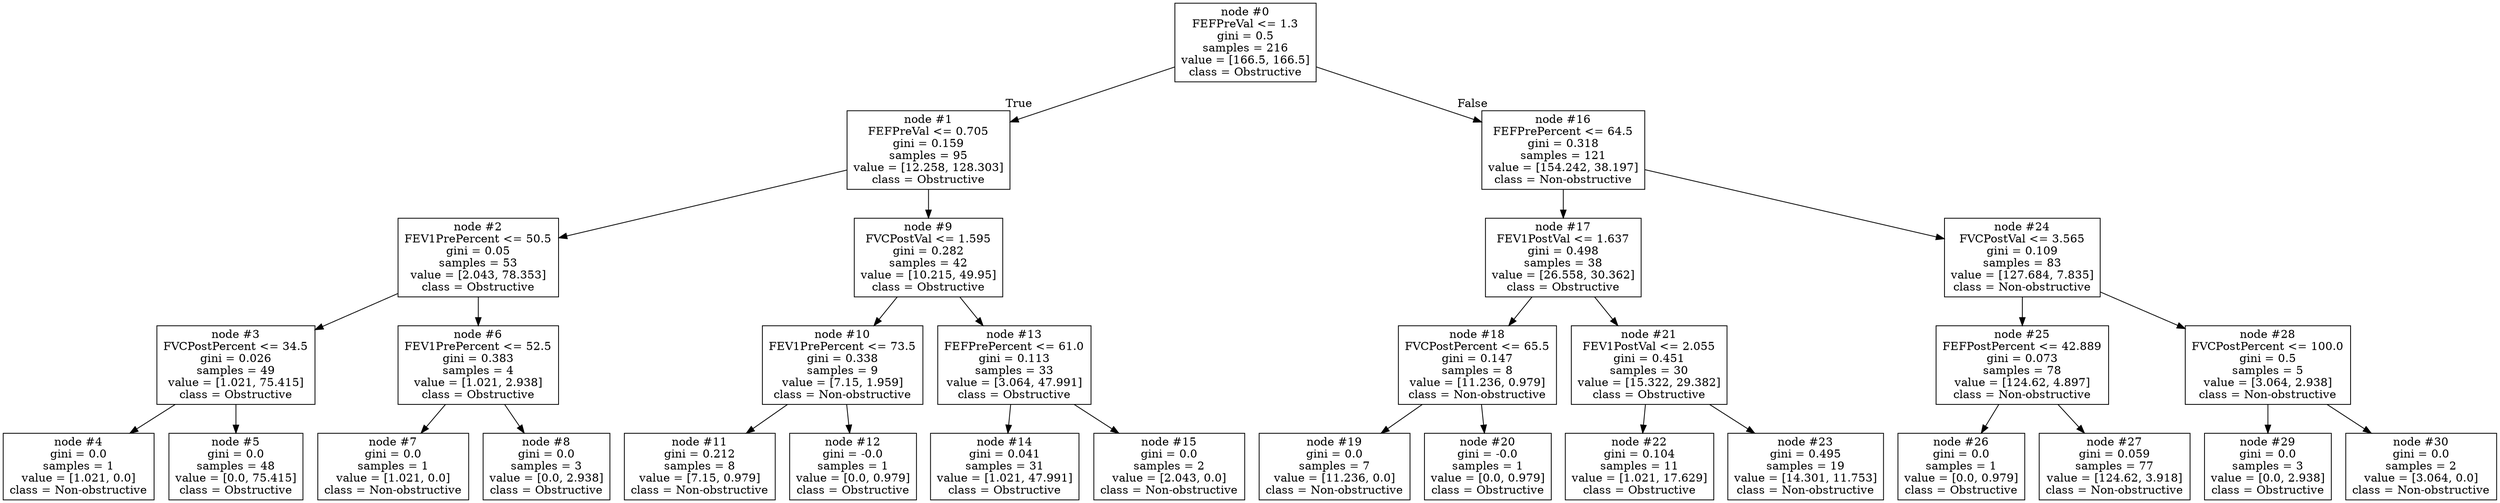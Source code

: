 digraph Tree {
node [shape=box] ;
0 [label="node #0\nFEFPreVal <= 1.3\ngini = 0.5\nsamples = 216\nvalue = [166.5, 166.5]\nclass = Obstructive"] ;
1 [label="node #1\nFEFPreVal <= 0.705\ngini = 0.159\nsamples = 95\nvalue = [12.258, 128.303]\nclass = Obstructive"] ;
0 -> 1 [labeldistance=2.5, labelangle=45, headlabel="True"] ;
2 [label="node #2\nFEV1PrePercent <= 50.5\ngini = 0.05\nsamples = 53\nvalue = [2.043, 78.353]\nclass = Obstructive"] ;
1 -> 2 ;
3 [label="node #3\nFVCPostPercent <= 34.5\ngini = 0.026\nsamples = 49\nvalue = [1.021, 75.415]\nclass = Obstructive"] ;
2 -> 3 ;
4 [label="node #4\ngini = 0.0\nsamples = 1\nvalue = [1.021, 0.0]\nclass = Non-obstructive"] ;
3 -> 4 ;
5 [label="node #5\ngini = 0.0\nsamples = 48\nvalue = [0.0, 75.415]\nclass = Obstructive"] ;
3 -> 5 ;
6 [label="node #6\nFEV1PrePercent <= 52.5\ngini = 0.383\nsamples = 4\nvalue = [1.021, 2.938]\nclass = Obstructive"] ;
2 -> 6 ;
7 [label="node #7\ngini = 0.0\nsamples = 1\nvalue = [1.021, 0.0]\nclass = Non-obstructive"] ;
6 -> 7 ;
8 [label="node #8\ngini = 0.0\nsamples = 3\nvalue = [0.0, 2.938]\nclass = Obstructive"] ;
6 -> 8 ;
9 [label="node #9\nFVCPostVal <= 1.595\ngini = 0.282\nsamples = 42\nvalue = [10.215, 49.95]\nclass = Obstructive"] ;
1 -> 9 ;
10 [label="node #10\nFEV1PrePercent <= 73.5\ngini = 0.338\nsamples = 9\nvalue = [7.15, 1.959]\nclass = Non-obstructive"] ;
9 -> 10 ;
11 [label="node #11\ngini = 0.212\nsamples = 8\nvalue = [7.15, 0.979]\nclass = Non-obstructive"] ;
10 -> 11 ;
12 [label="node #12\ngini = -0.0\nsamples = 1\nvalue = [0.0, 0.979]\nclass = Obstructive"] ;
10 -> 12 ;
13 [label="node #13\nFEFPrePercent <= 61.0\ngini = 0.113\nsamples = 33\nvalue = [3.064, 47.991]\nclass = Obstructive"] ;
9 -> 13 ;
14 [label="node #14\ngini = 0.041\nsamples = 31\nvalue = [1.021, 47.991]\nclass = Obstructive"] ;
13 -> 14 ;
15 [label="node #15\ngini = 0.0\nsamples = 2\nvalue = [2.043, 0.0]\nclass = Non-obstructive"] ;
13 -> 15 ;
16 [label="node #16\nFEFPrePercent <= 64.5\ngini = 0.318\nsamples = 121\nvalue = [154.242, 38.197]\nclass = Non-obstructive"] ;
0 -> 16 [labeldistance=2.5, labelangle=-45, headlabel="False"] ;
17 [label="node #17\nFEV1PostVal <= 1.637\ngini = 0.498\nsamples = 38\nvalue = [26.558, 30.362]\nclass = Obstructive"] ;
16 -> 17 ;
18 [label="node #18\nFVCPostPercent <= 65.5\ngini = 0.147\nsamples = 8\nvalue = [11.236, 0.979]\nclass = Non-obstructive"] ;
17 -> 18 ;
19 [label="node #19\ngini = 0.0\nsamples = 7\nvalue = [11.236, 0.0]\nclass = Non-obstructive"] ;
18 -> 19 ;
20 [label="node #20\ngini = -0.0\nsamples = 1\nvalue = [0.0, 0.979]\nclass = Obstructive"] ;
18 -> 20 ;
21 [label="node #21\nFEV1PostVal <= 2.055\ngini = 0.451\nsamples = 30\nvalue = [15.322, 29.382]\nclass = Obstructive"] ;
17 -> 21 ;
22 [label="node #22\ngini = 0.104\nsamples = 11\nvalue = [1.021, 17.629]\nclass = Obstructive"] ;
21 -> 22 ;
23 [label="node #23\ngini = 0.495\nsamples = 19\nvalue = [14.301, 11.753]\nclass = Non-obstructive"] ;
21 -> 23 ;
24 [label="node #24\nFVCPostVal <= 3.565\ngini = 0.109\nsamples = 83\nvalue = [127.684, 7.835]\nclass = Non-obstructive"] ;
16 -> 24 ;
25 [label="node #25\nFEFPostPercent <= 42.889\ngini = 0.073\nsamples = 78\nvalue = [124.62, 4.897]\nclass = Non-obstructive"] ;
24 -> 25 ;
26 [label="node #26\ngini = 0.0\nsamples = 1\nvalue = [0.0, 0.979]\nclass = Obstructive"] ;
25 -> 26 ;
27 [label="node #27\ngini = 0.059\nsamples = 77\nvalue = [124.62, 3.918]\nclass = Non-obstructive"] ;
25 -> 27 ;
28 [label="node #28\nFVCPostPercent <= 100.0\ngini = 0.5\nsamples = 5\nvalue = [3.064, 2.938]\nclass = Non-obstructive"] ;
24 -> 28 ;
29 [label="node #29\ngini = 0.0\nsamples = 3\nvalue = [0.0, 2.938]\nclass = Obstructive"] ;
28 -> 29 ;
30 [label="node #30\ngini = 0.0\nsamples = 2\nvalue = [3.064, 0.0]\nclass = Non-obstructive"] ;
28 -> 30 ;
}
